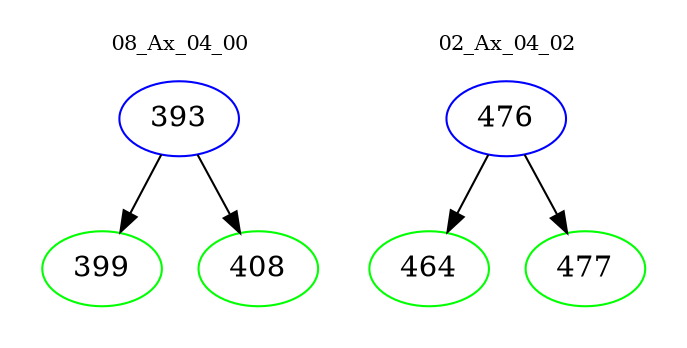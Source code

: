 digraph{
subgraph cluster_0 {
color = white
label = "08_Ax_04_00";
fontsize=10;
T0_393 [label="393", color="blue"]
T0_393 -> T0_399 [color="black"]
T0_399 [label="399", color="green"]
T0_393 -> T0_408 [color="black"]
T0_408 [label="408", color="green"]
}
subgraph cluster_1 {
color = white
label = "02_Ax_04_02";
fontsize=10;
T1_476 [label="476", color="blue"]
T1_476 -> T1_464 [color="black"]
T1_464 [label="464", color="green"]
T1_476 -> T1_477 [color="black"]
T1_477 [label="477", color="green"]
}
}
